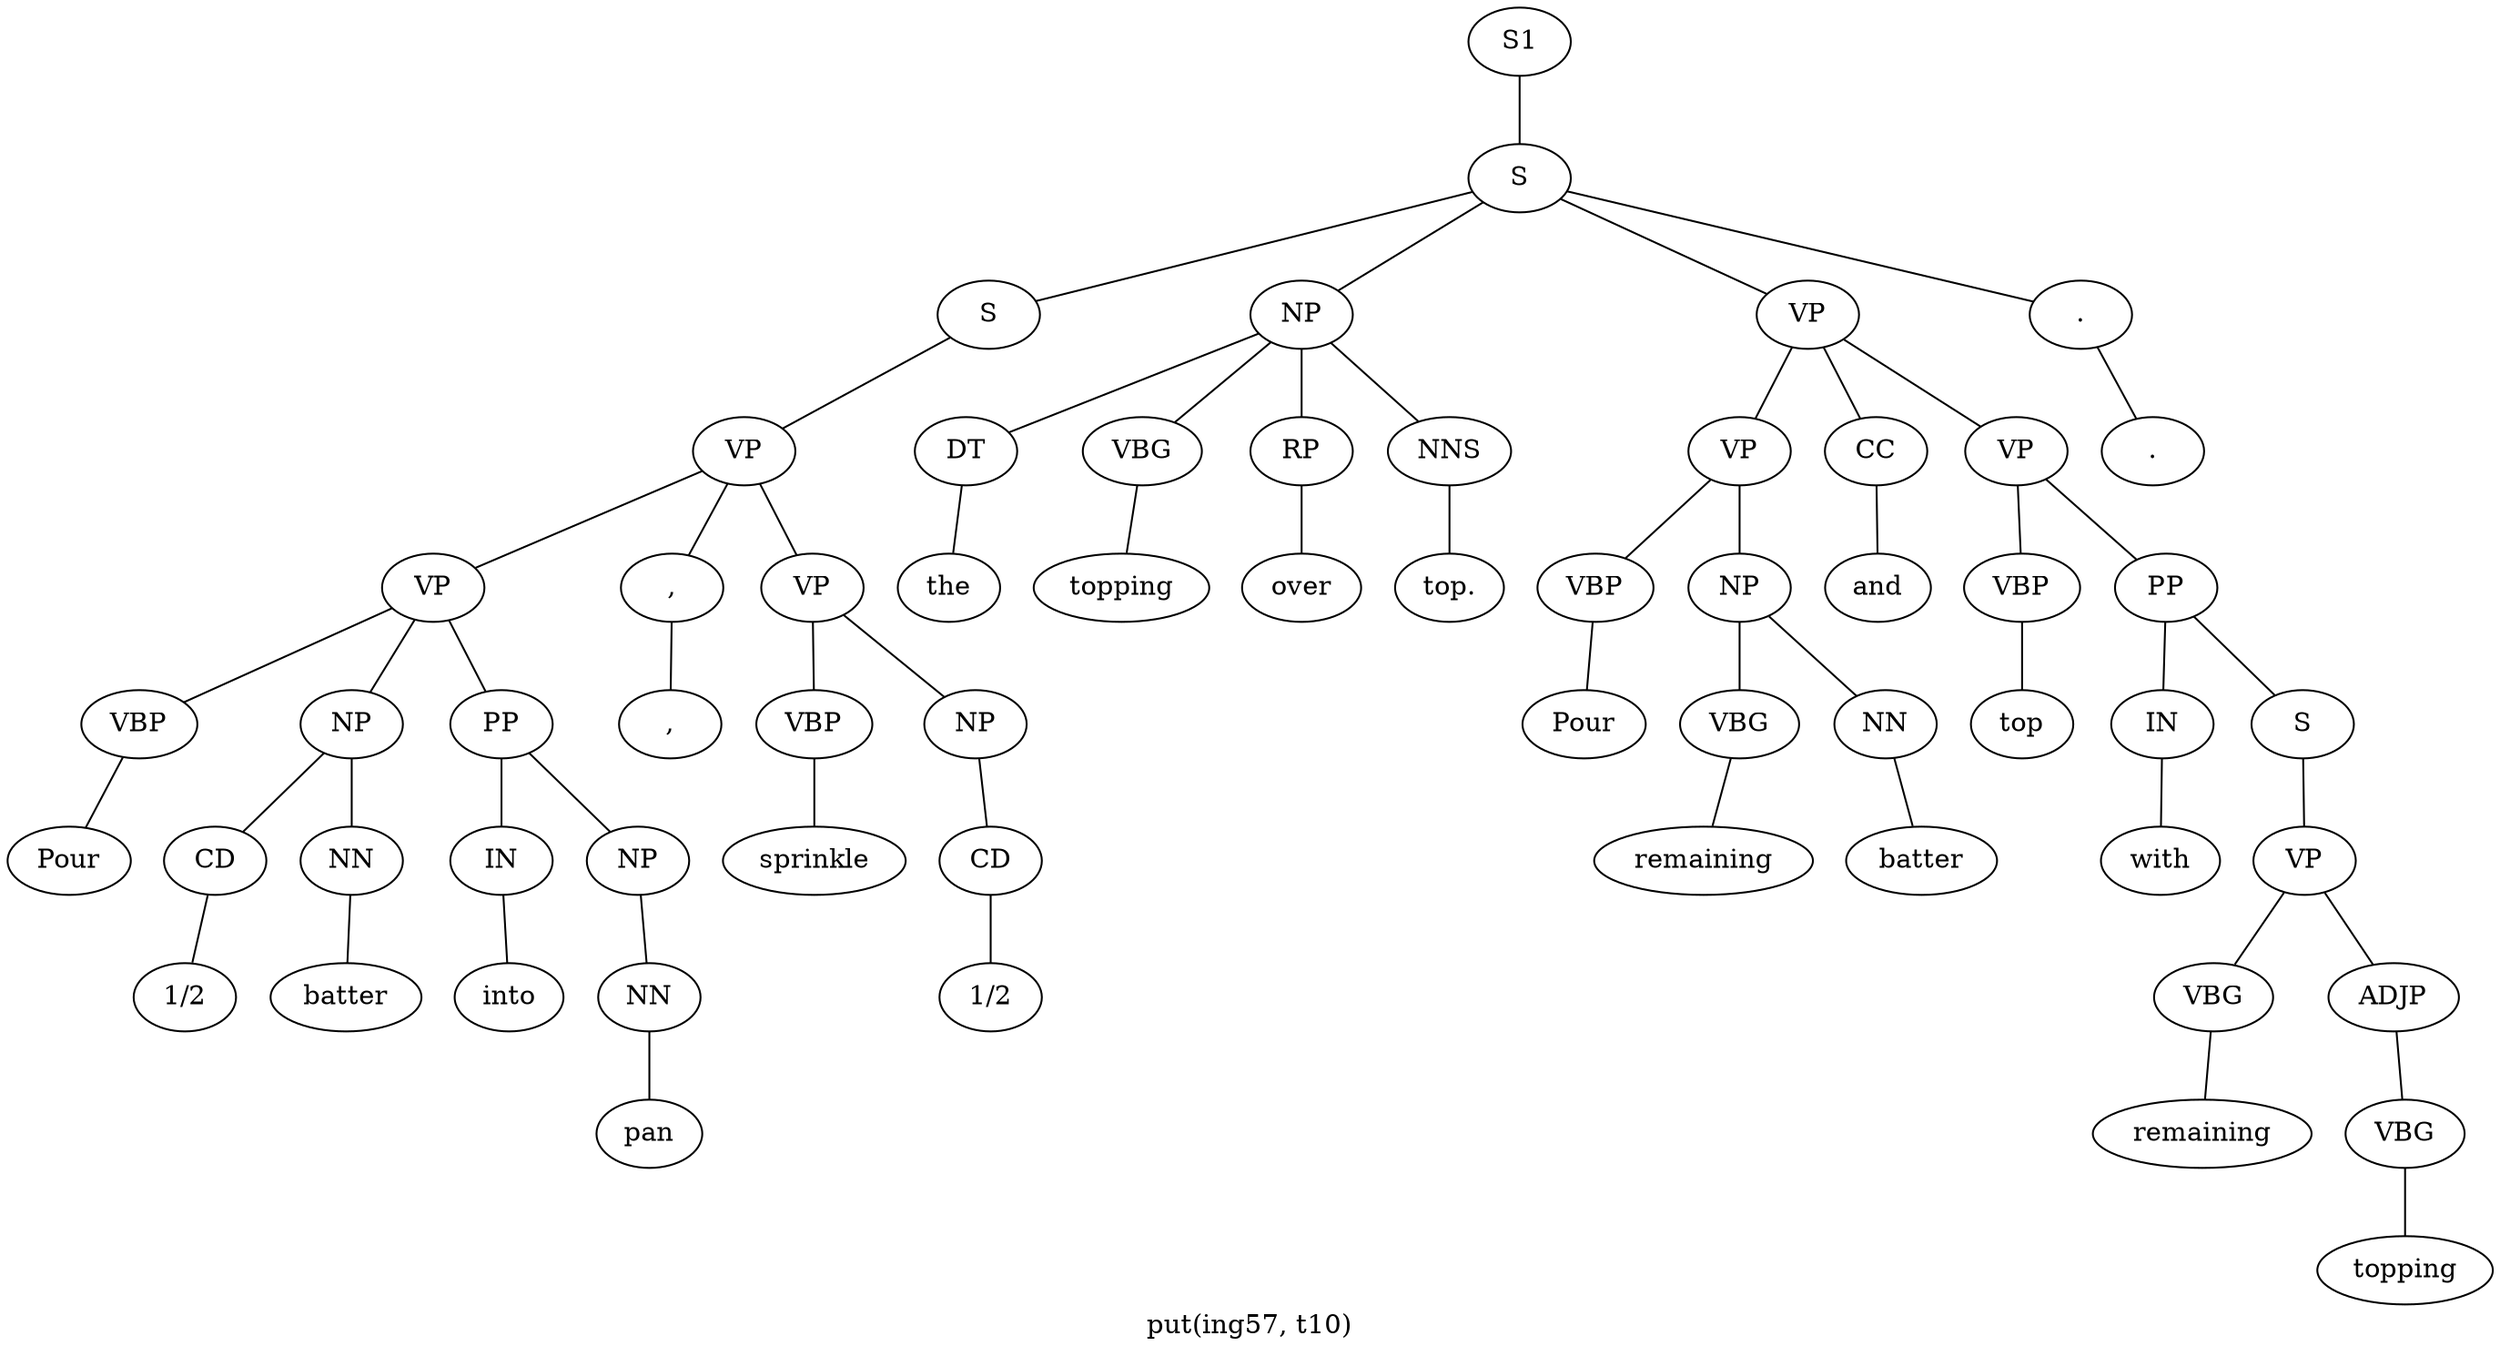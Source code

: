graph SyntaxGraph {
	label = "put(ing57, t10)";
	Node0 [label="S1"];
	Node1 [label="S"];
	Node2 [label="S"];
	Node3 [label="VP"];
	Node4 [label="VP"];
	Node5 [label="VBP"];
	Node6 [label="Pour"];
	Node7 [label="NP"];
	Node8 [label="CD"];
	Node9 [label="1/2"];
	Node10 [label="NN"];
	Node11 [label="batter"];
	Node12 [label="PP"];
	Node13 [label="IN"];
	Node14 [label="into"];
	Node15 [label="NP"];
	Node16 [label="NN"];
	Node17 [label="pan"];
	Node18 [label=","];
	Node19 [label=","];
	Node20 [label="VP"];
	Node21 [label="VBP"];
	Node22 [label="sprinkle"];
	Node23 [label="NP"];
	Node24 [label="CD"];
	Node25 [label="1/2"];
	Node26 [label="NP"];
	Node27 [label="DT"];
	Node28 [label="the"];
	Node29 [label="VBG"];
	Node30 [label="topping"];
	Node31 [label="RP"];
	Node32 [label="over"];
	Node33 [label="NNS"];
	Node34 [label="top."];
	Node35 [label="VP"];
	Node36 [label="VP"];
	Node37 [label="VBP"];
	Node38 [label="Pour"];
	Node39 [label="NP"];
	Node40 [label="VBG"];
	Node41 [label="remaining"];
	Node42 [label="NN"];
	Node43 [label="batter"];
	Node44 [label="CC"];
	Node45 [label="and"];
	Node46 [label="VP"];
	Node47 [label="VBP"];
	Node48 [label="top"];
	Node49 [label="PP"];
	Node50 [label="IN"];
	Node51 [label="with"];
	Node52 [label="S"];
	Node53 [label="VP"];
	Node54 [label="VBG"];
	Node55 [label="remaining"];
	Node56 [label="ADJP"];
	Node57 [label="VBG"];
	Node58 [label="topping"];
	Node59 [label="."];
	Node60 [label="."];

	Node0 -- Node1;
	Node1 -- Node2;
	Node1 -- Node26;
	Node1 -- Node35;
	Node1 -- Node59;
	Node2 -- Node3;
	Node3 -- Node4;
	Node3 -- Node18;
	Node3 -- Node20;
	Node4 -- Node5;
	Node4 -- Node7;
	Node4 -- Node12;
	Node5 -- Node6;
	Node7 -- Node8;
	Node7 -- Node10;
	Node8 -- Node9;
	Node10 -- Node11;
	Node12 -- Node13;
	Node12 -- Node15;
	Node13 -- Node14;
	Node15 -- Node16;
	Node16 -- Node17;
	Node18 -- Node19;
	Node20 -- Node21;
	Node20 -- Node23;
	Node21 -- Node22;
	Node23 -- Node24;
	Node24 -- Node25;
	Node26 -- Node27;
	Node26 -- Node29;
	Node26 -- Node31;
	Node26 -- Node33;
	Node27 -- Node28;
	Node29 -- Node30;
	Node31 -- Node32;
	Node33 -- Node34;
	Node35 -- Node36;
	Node35 -- Node44;
	Node35 -- Node46;
	Node36 -- Node37;
	Node36 -- Node39;
	Node37 -- Node38;
	Node39 -- Node40;
	Node39 -- Node42;
	Node40 -- Node41;
	Node42 -- Node43;
	Node44 -- Node45;
	Node46 -- Node47;
	Node46 -- Node49;
	Node47 -- Node48;
	Node49 -- Node50;
	Node49 -- Node52;
	Node50 -- Node51;
	Node52 -- Node53;
	Node53 -- Node54;
	Node53 -- Node56;
	Node54 -- Node55;
	Node56 -- Node57;
	Node57 -- Node58;
	Node59 -- Node60;
}